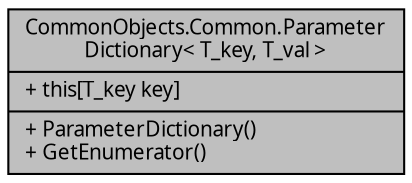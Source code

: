 digraph "CommonObjects.Common.ParameterDictionary&lt; T_key, T_val &gt;"
{
  edge [fontname="FreeSans.ttf",fontsize="10",labelfontname="FreeSans.ttf",labelfontsize="10"];
  node [fontname="FreeSans.ttf",fontsize="10",shape=record];
  Node1 [label="{CommonObjects.Common.Parameter\lDictionary\< T_key, T_val \>\n|+ this[T_key key]\l|+ ParameterDictionary()\l+ GetEnumerator()\l}",height=0.2,width=0.4,color="black", fillcolor="grey75", style="filled", fontcolor="black"];
}
